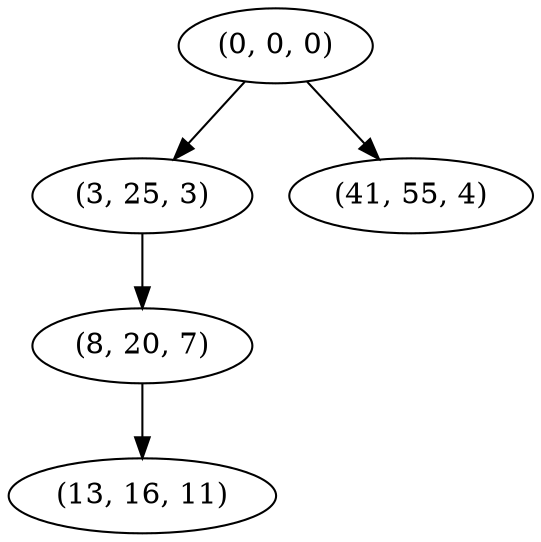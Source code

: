 digraph tree {
    "(0, 0, 0)";
    "(3, 25, 3)";
    "(8, 20, 7)";
    "(13, 16, 11)";
    "(41, 55, 4)";
    "(0, 0, 0)" -> "(3, 25, 3)";
    "(0, 0, 0)" -> "(41, 55, 4)";
    "(3, 25, 3)" -> "(8, 20, 7)";
    "(8, 20, 7)" -> "(13, 16, 11)";
}
